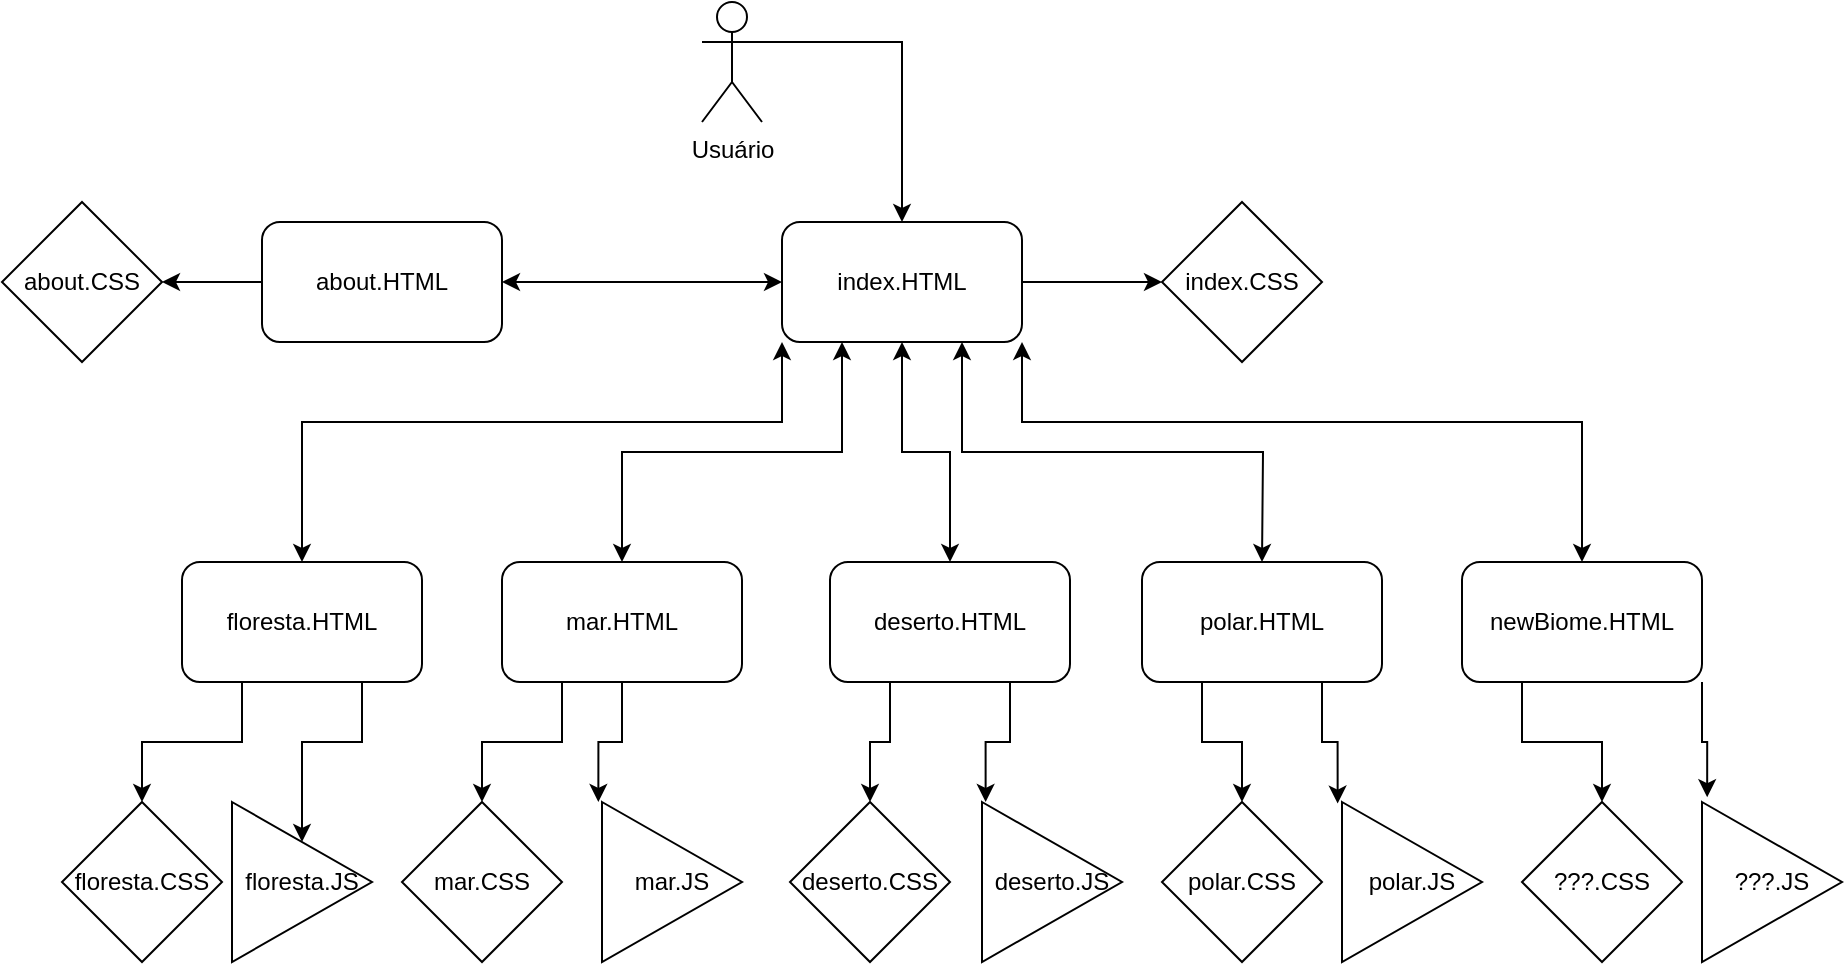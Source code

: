 <mxfile version="20.8.19" type="github">
  <diagram name="Página-1" id="mbIImg6qxbwcoHYguDk2">
    <mxGraphModel dx="1877" dy="1710" grid="1" gridSize="10" guides="1" tooltips="1" connect="1" arrows="1" fold="1" page="1" pageScale="1" pageWidth="827" pageHeight="1169" math="0" shadow="0">
      <root>
        <mxCell id="0" />
        <mxCell id="1" parent="0" />
        <mxCell id="WvsfiPprC5-u_jf9UefJ-2" style="edgeStyle=orthogonalEdgeStyle;rounded=0;orthogonalLoop=1;jettySize=auto;html=1;exitX=1;exitY=0.5;exitDx=0;exitDy=0;" edge="1" parent="1" source="WvsfiPprC5-u_jf9UefJ-1">
          <mxGeometry relative="1" as="geometry">
            <mxPoint x="520" y="80" as="targetPoint" />
          </mxGeometry>
        </mxCell>
        <mxCell id="WvsfiPprC5-u_jf9UefJ-4" style="edgeStyle=orthogonalEdgeStyle;rounded=0;orthogonalLoop=1;jettySize=auto;html=1;exitX=0;exitY=1;exitDx=0;exitDy=0;entryX=0.5;entryY=0;entryDx=0;entryDy=0;startArrow=classic;startFill=1;" edge="1" parent="1" source="WvsfiPprC5-u_jf9UefJ-1" target="WvsfiPprC5-u_jf9UefJ-5">
          <mxGeometry relative="1" as="geometry">
            <mxPoint x="160" y="190" as="targetPoint" />
            <Array as="points">
              <mxPoint x="330" y="150" />
              <mxPoint x="90" y="150" />
            </Array>
          </mxGeometry>
        </mxCell>
        <mxCell id="WvsfiPprC5-u_jf9UefJ-8" style="edgeStyle=orthogonalEdgeStyle;rounded=0;orthogonalLoop=1;jettySize=auto;html=1;exitX=0.25;exitY=1;exitDx=0;exitDy=0;entryX=0.5;entryY=0;entryDx=0;entryDy=0;startArrow=classic;startFill=1;" edge="1" parent="1" source="WvsfiPprC5-u_jf9UefJ-1" target="WvsfiPprC5-u_jf9UefJ-7">
          <mxGeometry relative="1" as="geometry">
            <Array as="points">
              <mxPoint x="360" y="165" />
              <mxPoint x="250" y="165" />
            </Array>
          </mxGeometry>
        </mxCell>
        <mxCell id="WvsfiPprC5-u_jf9UefJ-10" style="edgeStyle=orthogonalEdgeStyle;rounded=0;orthogonalLoop=1;jettySize=auto;html=1;exitX=0.5;exitY=1;exitDx=0;exitDy=0;entryX=0.5;entryY=0;entryDx=0;entryDy=0;startArrow=classic;startFill=1;" edge="1" parent="1" source="WvsfiPprC5-u_jf9UefJ-1" target="WvsfiPprC5-u_jf9UefJ-9">
          <mxGeometry relative="1" as="geometry" />
        </mxCell>
        <mxCell id="WvsfiPprC5-u_jf9UefJ-11" style="edgeStyle=orthogonalEdgeStyle;rounded=0;orthogonalLoop=1;jettySize=auto;html=1;exitX=0.75;exitY=1;exitDx=0;exitDy=0;startArrow=classic;startFill=1;" edge="1" parent="1" source="WvsfiPprC5-u_jf9UefJ-1">
          <mxGeometry relative="1" as="geometry">
            <mxPoint x="570" y="220" as="targetPoint" />
          </mxGeometry>
        </mxCell>
        <mxCell id="WvsfiPprC5-u_jf9UefJ-13" style="edgeStyle=orthogonalEdgeStyle;rounded=0;orthogonalLoop=1;jettySize=auto;html=1;exitX=1;exitY=1;exitDx=0;exitDy=0;entryX=0.5;entryY=0;entryDx=0;entryDy=0;startArrow=classic;startFill=1;" edge="1" parent="1" source="WvsfiPprC5-u_jf9UefJ-1" target="WvsfiPprC5-u_jf9UefJ-14">
          <mxGeometry relative="1" as="geometry">
            <mxPoint x="730" y="200" as="targetPoint" />
            <Array as="points">
              <mxPoint x="450" y="150" />
              <mxPoint x="730" y="150" />
            </Array>
          </mxGeometry>
        </mxCell>
        <mxCell id="WvsfiPprC5-u_jf9UefJ-40" style="edgeStyle=orthogonalEdgeStyle;rounded=0;orthogonalLoop=1;jettySize=auto;html=1;exitX=0;exitY=0.5;exitDx=0;exitDy=0;entryX=1;entryY=0.5;entryDx=0;entryDy=0;startArrow=classic;startFill=1;" edge="1" parent="1" source="WvsfiPprC5-u_jf9UefJ-1" target="WvsfiPprC5-u_jf9UefJ-39">
          <mxGeometry relative="1" as="geometry" />
        </mxCell>
        <mxCell id="WvsfiPprC5-u_jf9UefJ-1" value="index.HTML" style="rounded=1;whiteSpace=wrap;html=1;" vertex="1" parent="1">
          <mxGeometry x="330" y="50" width="120" height="60" as="geometry" />
        </mxCell>
        <mxCell id="WvsfiPprC5-u_jf9UefJ-3" value="index.CSS" style="rhombus;whiteSpace=wrap;html=1;" vertex="1" parent="1">
          <mxGeometry x="520" y="40" width="80" height="80" as="geometry" />
        </mxCell>
        <mxCell id="WvsfiPprC5-u_jf9UefJ-37" style="edgeStyle=orthogonalEdgeStyle;rounded=0;orthogonalLoop=1;jettySize=auto;html=1;exitX=0.25;exitY=1;exitDx=0;exitDy=0;entryX=0.5;entryY=0;entryDx=0;entryDy=0;" edge="1" parent="1" source="WvsfiPprC5-u_jf9UefJ-5" target="WvsfiPprC5-u_jf9UefJ-17">
          <mxGeometry relative="1" as="geometry" />
        </mxCell>
        <mxCell id="WvsfiPprC5-u_jf9UefJ-38" style="edgeStyle=orthogonalEdgeStyle;rounded=0;orthogonalLoop=1;jettySize=auto;html=1;exitX=0.75;exitY=1;exitDx=0;exitDy=0;entryX=0.5;entryY=0;entryDx=0;entryDy=0;" edge="1" parent="1" source="WvsfiPprC5-u_jf9UefJ-5" target="WvsfiPprC5-u_jf9UefJ-22">
          <mxGeometry relative="1" as="geometry" />
        </mxCell>
        <mxCell id="WvsfiPprC5-u_jf9UefJ-5" value="floresta.HTML" style="rounded=1;whiteSpace=wrap;html=1;" vertex="1" parent="1">
          <mxGeometry x="30" y="220" width="120" height="60" as="geometry" />
        </mxCell>
        <mxCell id="WvsfiPprC5-u_jf9UefJ-30" style="edgeStyle=orthogonalEdgeStyle;rounded=0;orthogonalLoop=1;jettySize=auto;html=1;exitX=0.5;exitY=1;exitDx=0;exitDy=0;entryX=-0.026;entryY=0;entryDx=0;entryDy=0;entryPerimeter=0;" edge="1" parent="1" source="WvsfiPprC5-u_jf9UefJ-7" target="WvsfiPprC5-u_jf9UefJ-25">
          <mxGeometry relative="1" as="geometry" />
        </mxCell>
        <mxCell id="WvsfiPprC5-u_jf9UefJ-44" style="edgeStyle=orthogonalEdgeStyle;rounded=0;orthogonalLoop=1;jettySize=auto;html=1;exitX=0.25;exitY=1;exitDx=0;exitDy=0;startArrow=none;startFill=0;entryX=0.5;entryY=0;entryDx=0;entryDy=0;" edge="1" parent="1" source="WvsfiPprC5-u_jf9UefJ-7" target="WvsfiPprC5-u_jf9UefJ-18">
          <mxGeometry relative="1" as="geometry">
            <mxPoint x="180" y="330" as="targetPoint" />
          </mxGeometry>
        </mxCell>
        <mxCell id="WvsfiPprC5-u_jf9UefJ-7" value="mar.HTML" style="rounded=1;whiteSpace=wrap;html=1;" vertex="1" parent="1">
          <mxGeometry x="190" y="220" width="120" height="60" as="geometry" />
        </mxCell>
        <mxCell id="WvsfiPprC5-u_jf9UefJ-31" style="edgeStyle=orthogonalEdgeStyle;rounded=0;orthogonalLoop=1;jettySize=auto;html=1;exitX=0.25;exitY=1;exitDx=0;exitDy=0;entryX=0.5;entryY=0;entryDx=0;entryDy=0;" edge="1" parent="1" source="WvsfiPprC5-u_jf9UefJ-9" target="WvsfiPprC5-u_jf9UefJ-19">
          <mxGeometry relative="1" as="geometry" />
        </mxCell>
        <mxCell id="WvsfiPprC5-u_jf9UefJ-32" style="edgeStyle=orthogonalEdgeStyle;rounded=0;orthogonalLoop=1;jettySize=auto;html=1;exitX=0.75;exitY=1;exitDx=0;exitDy=0;entryX=0.026;entryY=0;entryDx=0;entryDy=0;entryPerimeter=0;" edge="1" parent="1" source="WvsfiPprC5-u_jf9UefJ-9" target="WvsfiPprC5-u_jf9UefJ-26">
          <mxGeometry relative="1" as="geometry" />
        </mxCell>
        <mxCell id="WvsfiPprC5-u_jf9UefJ-9" value="deserto.HTML" style="rounded=1;whiteSpace=wrap;html=1;" vertex="1" parent="1">
          <mxGeometry x="354" y="220" width="120" height="60" as="geometry" />
        </mxCell>
        <mxCell id="WvsfiPprC5-u_jf9UefJ-33" style="edgeStyle=orthogonalEdgeStyle;rounded=0;orthogonalLoop=1;jettySize=auto;html=1;exitX=0.25;exitY=1;exitDx=0;exitDy=0;entryX=0.5;entryY=0;entryDx=0;entryDy=0;" edge="1" parent="1" source="WvsfiPprC5-u_jf9UefJ-12" target="WvsfiPprC5-u_jf9UefJ-20">
          <mxGeometry relative="1" as="geometry" />
        </mxCell>
        <mxCell id="WvsfiPprC5-u_jf9UefJ-34" style="edgeStyle=orthogonalEdgeStyle;rounded=0;orthogonalLoop=1;jettySize=auto;html=1;exitX=0.75;exitY=1;exitDx=0;exitDy=0;entryX=-0.031;entryY=0.01;entryDx=0;entryDy=0;entryPerimeter=0;" edge="1" parent="1" source="WvsfiPprC5-u_jf9UefJ-12" target="WvsfiPprC5-u_jf9UefJ-27">
          <mxGeometry relative="1" as="geometry" />
        </mxCell>
        <mxCell id="WvsfiPprC5-u_jf9UefJ-12" value="polar.HTML" style="rounded=1;whiteSpace=wrap;html=1;" vertex="1" parent="1">
          <mxGeometry x="510" y="220" width="120" height="60" as="geometry" />
        </mxCell>
        <mxCell id="WvsfiPprC5-u_jf9UefJ-35" style="edgeStyle=orthogonalEdgeStyle;rounded=0;orthogonalLoop=1;jettySize=auto;html=1;exitX=0.25;exitY=1;exitDx=0;exitDy=0;entryX=0.5;entryY=0;entryDx=0;entryDy=0;" edge="1" parent="1" source="WvsfiPprC5-u_jf9UefJ-14" target="WvsfiPprC5-u_jf9UefJ-21">
          <mxGeometry relative="1" as="geometry" />
        </mxCell>
        <mxCell id="WvsfiPprC5-u_jf9UefJ-36" style="edgeStyle=orthogonalEdgeStyle;rounded=0;orthogonalLoop=1;jettySize=auto;html=1;exitX=1;exitY=1;exitDx=0;exitDy=0;entryX=0.037;entryY=-0.03;entryDx=0;entryDy=0;entryPerimeter=0;" edge="1" parent="1" source="WvsfiPprC5-u_jf9UefJ-14" target="WvsfiPprC5-u_jf9UefJ-28">
          <mxGeometry relative="1" as="geometry" />
        </mxCell>
        <mxCell id="WvsfiPprC5-u_jf9UefJ-14" value="newBiome.HTML" style="rounded=1;whiteSpace=wrap;html=1;" vertex="1" parent="1">
          <mxGeometry x="670" y="220" width="120" height="60" as="geometry" />
        </mxCell>
        <mxCell id="WvsfiPprC5-u_jf9UefJ-16" style="edgeStyle=orthogonalEdgeStyle;rounded=0;orthogonalLoop=1;jettySize=auto;html=1;exitX=1;exitY=0.333;exitDx=0;exitDy=0;exitPerimeter=0;entryX=0.5;entryY=0;entryDx=0;entryDy=0;" edge="1" parent="1" source="WvsfiPprC5-u_jf9UefJ-15" target="WvsfiPprC5-u_jf9UefJ-1">
          <mxGeometry relative="1" as="geometry">
            <mxPoint x="390" y="-40" as="targetPoint" />
          </mxGeometry>
        </mxCell>
        <mxCell id="WvsfiPprC5-u_jf9UefJ-15" value="Usuário" style="shape=umlActor;verticalLabelPosition=bottom;verticalAlign=top;html=1;outlineConnect=0;" vertex="1" parent="1">
          <mxGeometry x="290" y="-60" width="30" height="60" as="geometry" />
        </mxCell>
        <mxCell id="WvsfiPprC5-u_jf9UefJ-17" value="floresta.CSS" style="rhombus;whiteSpace=wrap;html=1;" vertex="1" parent="1">
          <mxGeometry x="-30" y="340" width="80" height="80" as="geometry" />
        </mxCell>
        <mxCell id="WvsfiPprC5-u_jf9UefJ-18" value="mar.CSS" style="rhombus;whiteSpace=wrap;html=1;" vertex="1" parent="1">
          <mxGeometry x="140" y="340" width="80" height="80" as="geometry" />
        </mxCell>
        <mxCell id="WvsfiPprC5-u_jf9UefJ-19" value="deserto.CSS" style="rhombus;whiteSpace=wrap;html=1;" vertex="1" parent="1">
          <mxGeometry x="334" y="340" width="80" height="80" as="geometry" />
        </mxCell>
        <mxCell id="WvsfiPprC5-u_jf9UefJ-20" value="polar.CSS" style="rhombus;whiteSpace=wrap;html=1;" vertex="1" parent="1">
          <mxGeometry x="520" y="340" width="80" height="80" as="geometry" />
        </mxCell>
        <mxCell id="WvsfiPprC5-u_jf9UefJ-21" value="???.CSS" style="rhombus;whiteSpace=wrap;html=1;" vertex="1" parent="1">
          <mxGeometry x="700" y="340" width="80" height="80" as="geometry" />
        </mxCell>
        <mxCell id="WvsfiPprC5-u_jf9UefJ-22" value="floresta.JS" style="triangle;whiteSpace=wrap;html=1;" vertex="1" parent="1">
          <mxGeometry x="55" y="340" width="70" height="80" as="geometry" />
        </mxCell>
        <mxCell id="WvsfiPprC5-u_jf9UefJ-25" value="mar.JS" style="triangle;whiteSpace=wrap;html=1;" vertex="1" parent="1">
          <mxGeometry x="240" y="340" width="70" height="80" as="geometry" />
        </mxCell>
        <mxCell id="WvsfiPprC5-u_jf9UefJ-26" value="deserto.JS" style="triangle;whiteSpace=wrap;html=1;" vertex="1" parent="1">
          <mxGeometry x="430" y="340" width="70" height="80" as="geometry" />
        </mxCell>
        <mxCell id="WvsfiPprC5-u_jf9UefJ-27" value="polar.JS" style="triangle;whiteSpace=wrap;html=1;" vertex="1" parent="1">
          <mxGeometry x="610" y="340" width="70" height="80" as="geometry" />
        </mxCell>
        <mxCell id="WvsfiPprC5-u_jf9UefJ-28" value="???.JS" style="triangle;whiteSpace=wrap;html=1;" vertex="1" parent="1">
          <mxGeometry x="790" y="340" width="70" height="80" as="geometry" />
        </mxCell>
        <mxCell id="WvsfiPprC5-u_jf9UefJ-42" style="edgeStyle=orthogonalEdgeStyle;rounded=0;orthogonalLoop=1;jettySize=auto;html=1;exitX=0;exitY=0.5;exitDx=0;exitDy=0;entryX=1;entryY=0.5;entryDx=0;entryDy=0;" edge="1" parent="1" source="WvsfiPprC5-u_jf9UefJ-39" target="WvsfiPprC5-u_jf9UefJ-41">
          <mxGeometry relative="1" as="geometry" />
        </mxCell>
        <mxCell id="WvsfiPprC5-u_jf9UefJ-39" value="about.HTML" style="rounded=1;whiteSpace=wrap;html=1;" vertex="1" parent="1">
          <mxGeometry x="70" y="50" width="120" height="60" as="geometry" />
        </mxCell>
        <mxCell id="WvsfiPprC5-u_jf9UefJ-41" value="about.CSS" style="rhombus;whiteSpace=wrap;html=1;" vertex="1" parent="1">
          <mxGeometry x="-60" y="40" width="80" height="80" as="geometry" />
        </mxCell>
      </root>
    </mxGraphModel>
  </diagram>
</mxfile>
